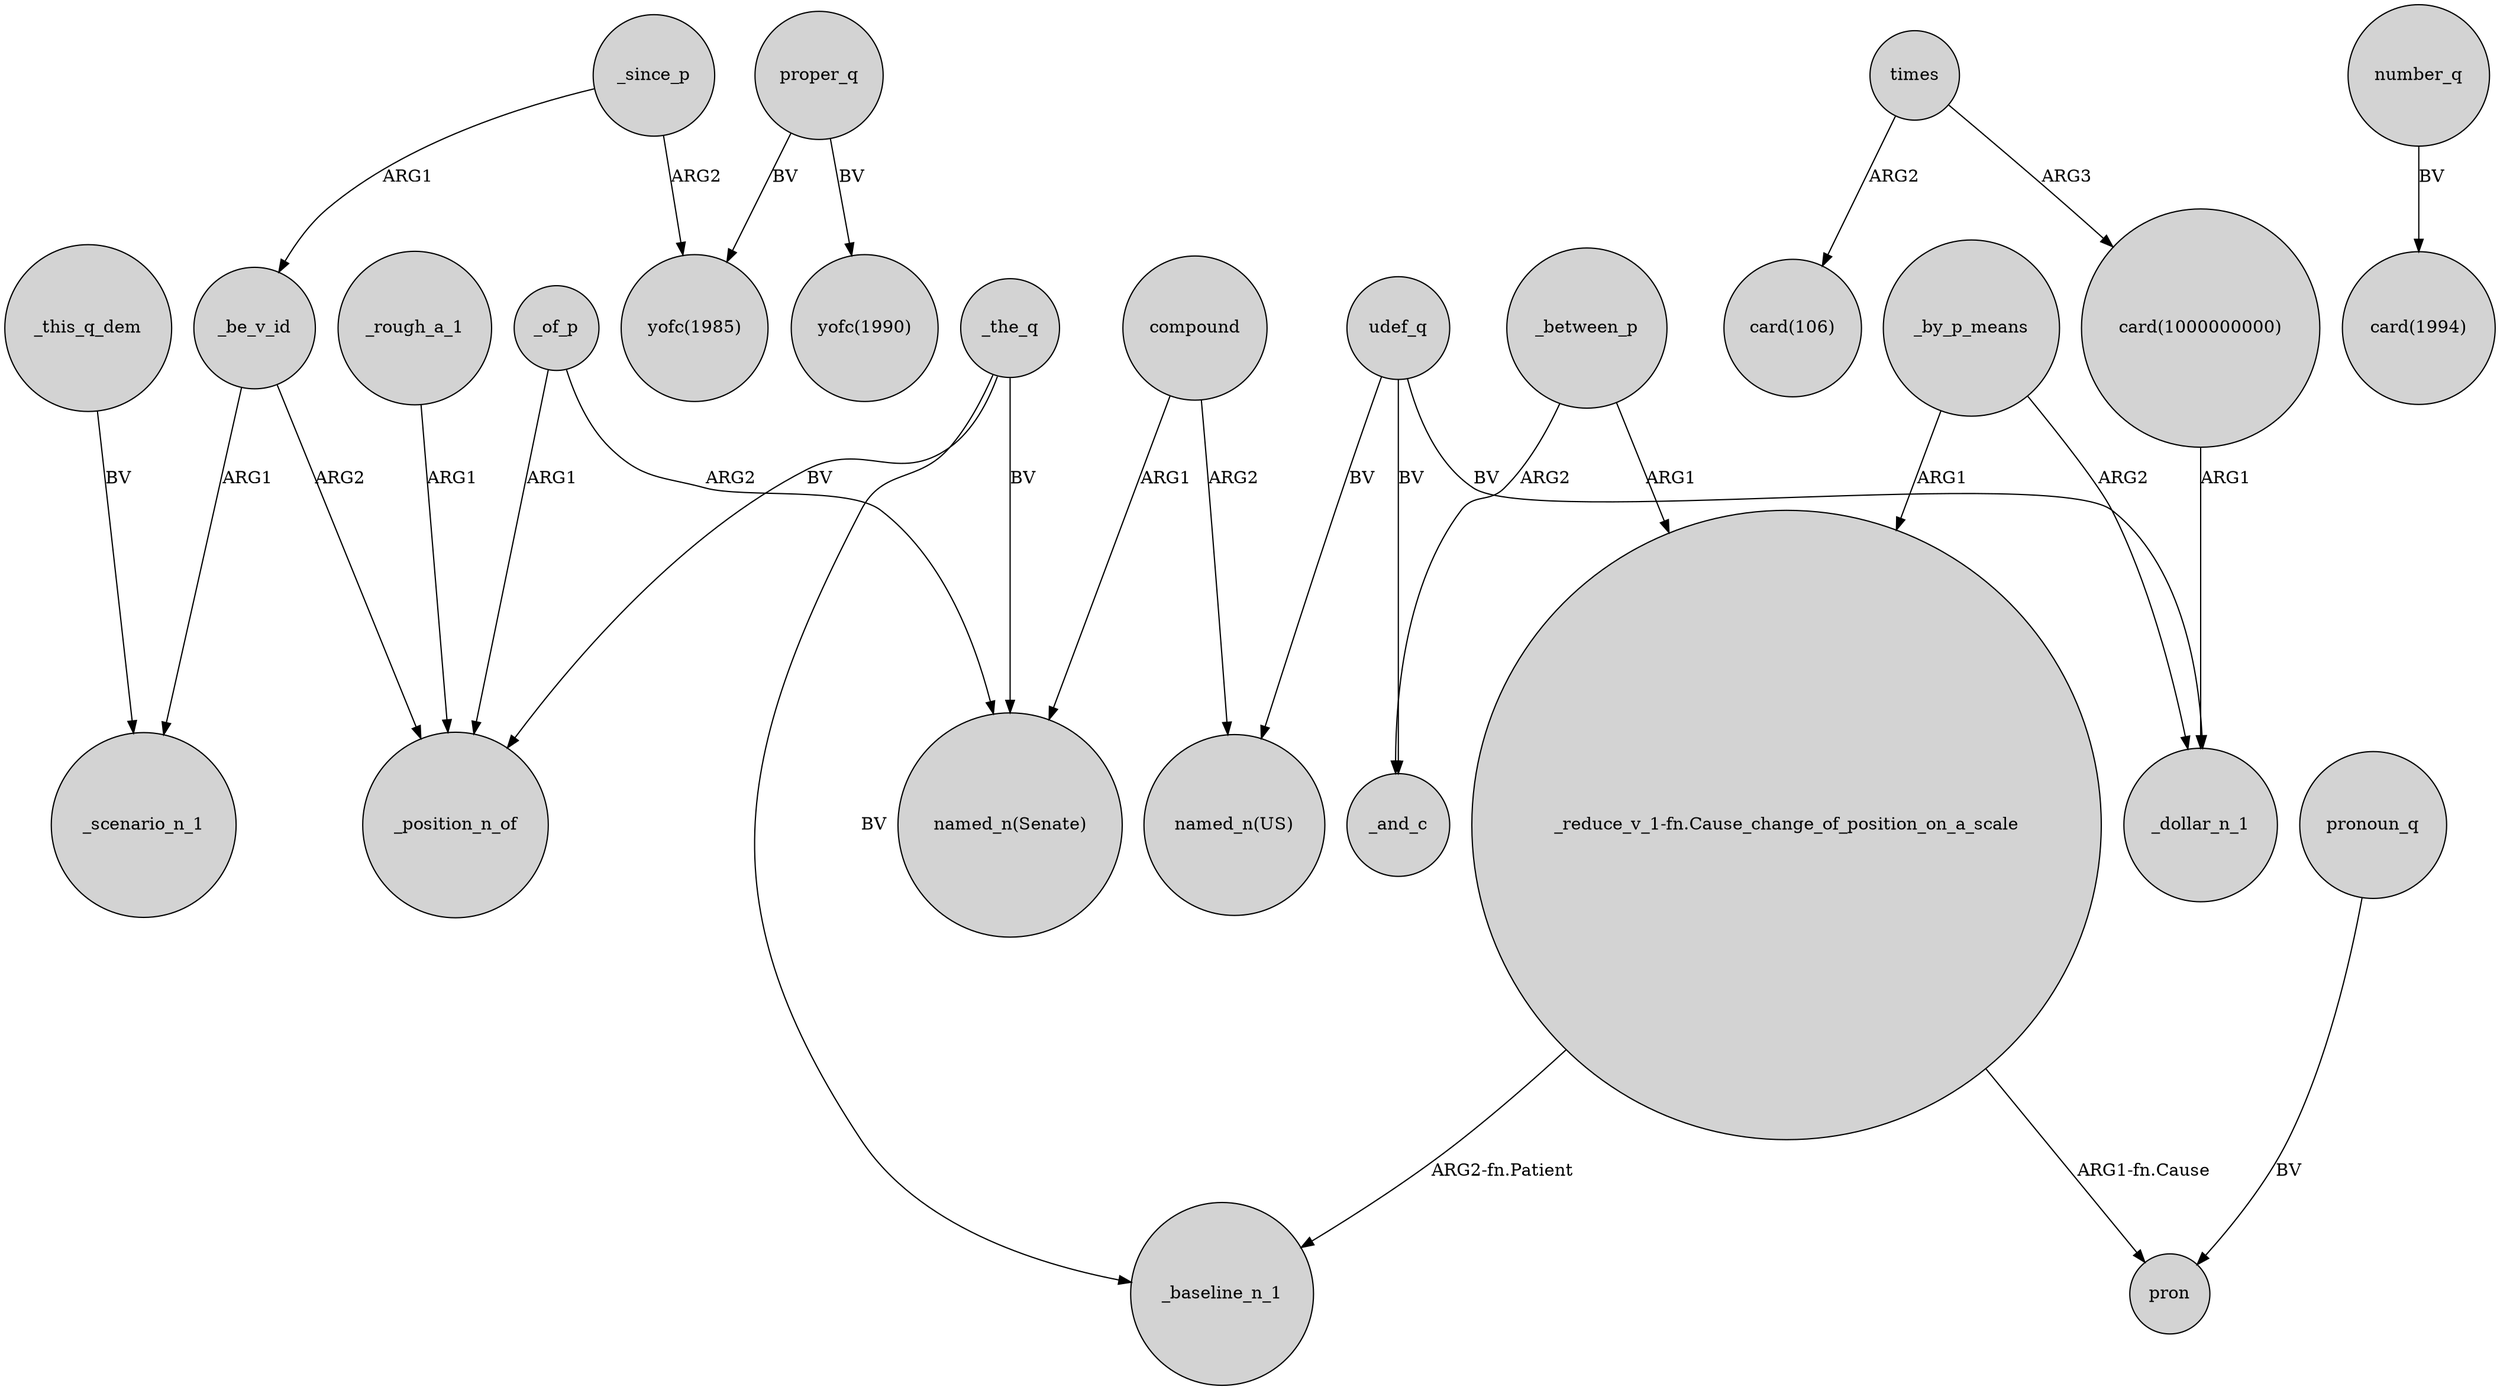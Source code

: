 digraph {
	node [shape=circle style=filled]
	_between_p -> "_reduce_v_1-fn.Cause_change_of_position_on_a_scale" [label=ARG1]
	udef_q -> "named_n(US)" [label=BV]
	_be_v_id -> _scenario_n_1 [label=ARG1]
	_the_q -> _position_n_of [label=BV]
	"_reduce_v_1-fn.Cause_change_of_position_on_a_scale" -> _baseline_n_1 [label="ARG2-fn.Patient"]
	proper_q -> "yofc(1990)" [label=BV]
	compound -> "named_n(US)" [label=ARG2]
	times -> "card(106)" [label=ARG2]
	_by_p_means -> "_reduce_v_1-fn.Cause_change_of_position_on_a_scale" [label=ARG1]
	times -> "card(1000000000)" [label=ARG3]
	pronoun_q -> pron [label=BV]
	_of_p -> "named_n(Senate)" [label=ARG2]
	_the_q -> "named_n(Senate)" [label=BV]
	number_q -> "card(1994)" [label=BV]
	_rough_a_1 -> _position_n_of [label=ARG1]
	_this_q_dem -> _scenario_n_1 [label=BV]
	_since_p -> "yofc(1985)" [label=ARG2]
	_since_p -> _be_v_id [label=ARG1]
	_between_p -> _and_c [label=ARG2]
	_be_v_id -> _position_n_of [label=ARG2]
	"_reduce_v_1-fn.Cause_change_of_position_on_a_scale" -> pron [label="ARG1-fn.Cause"]
	_by_p_means -> _dollar_n_1 [label=ARG2]
	proper_q -> "yofc(1985)" [label=BV]
	_the_q -> _baseline_n_1 [label=BV]
	compound -> "named_n(Senate)" [label=ARG1]
	"card(1000000000)" -> _dollar_n_1 [label=ARG1]
	udef_q -> _and_c [label=BV]
	_of_p -> _position_n_of [label=ARG1]
	udef_q -> _dollar_n_1 [label=BV]
}
